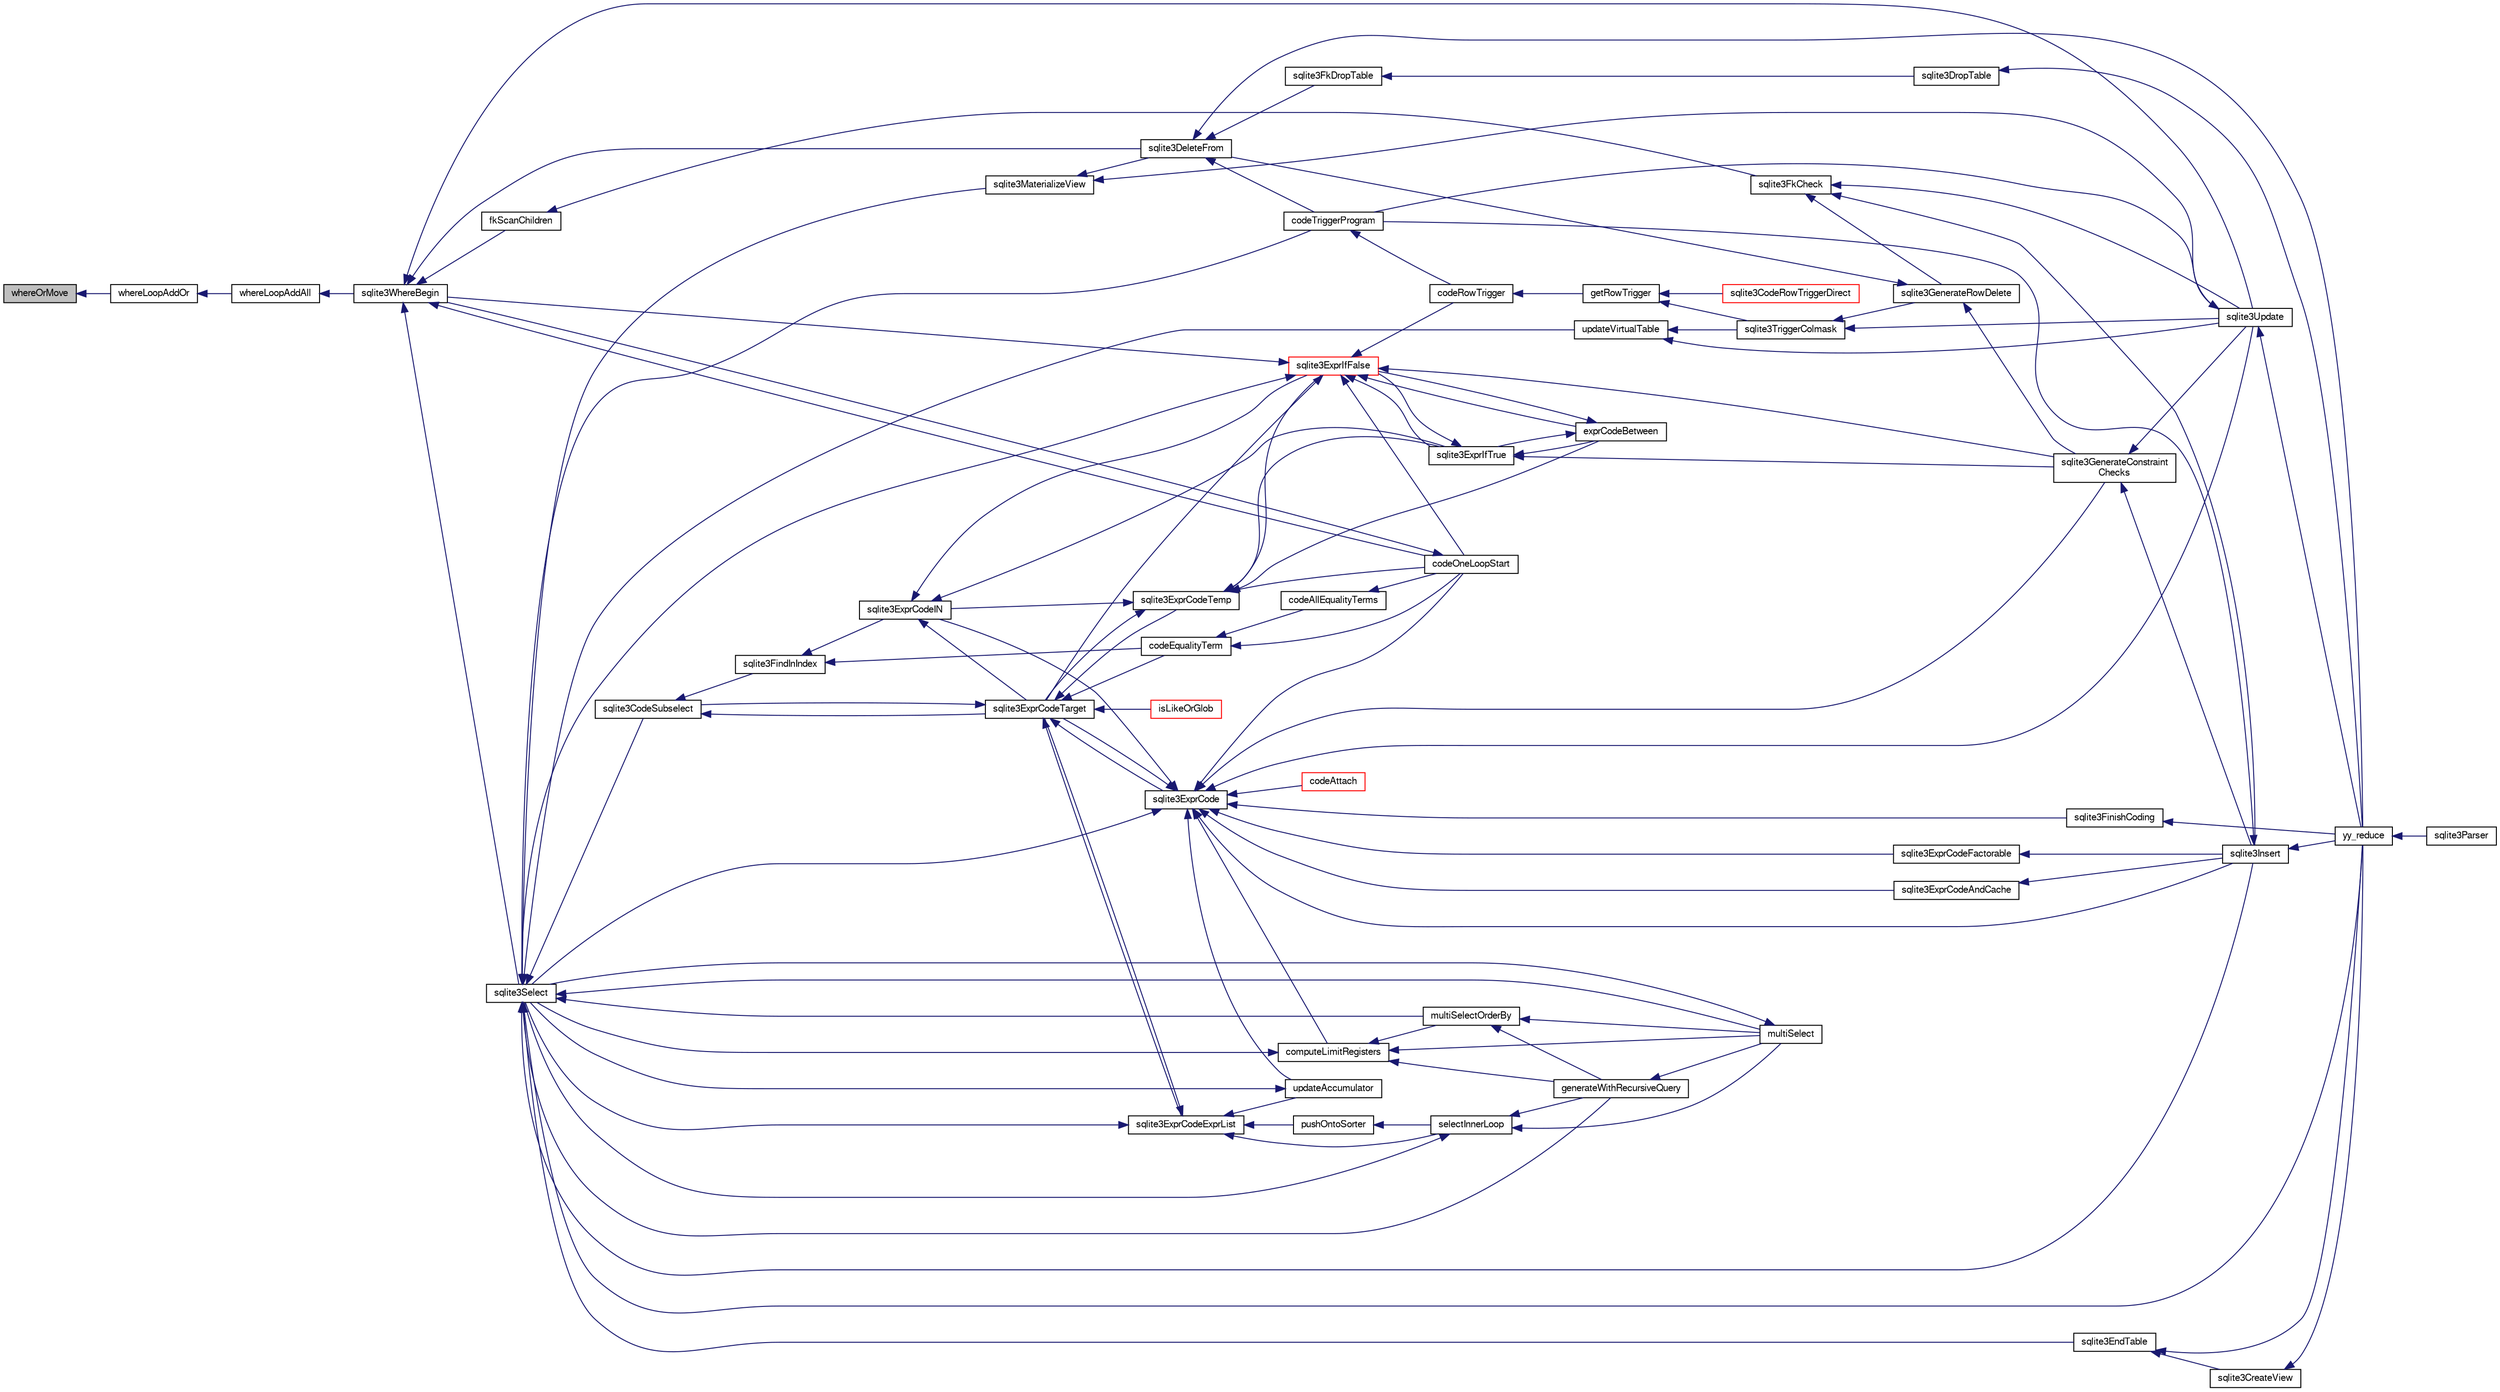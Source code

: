 digraph "whereOrMove"
{
  edge [fontname="FreeSans",fontsize="10",labelfontname="FreeSans",labelfontsize="10"];
  node [fontname="FreeSans",fontsize="10",shape=record];
  rankdir="LR";
  Node916267 [label="whereOrMove",height=0.2,width=0.4,color="black", fillcolor="grey75", style="filled", fontcolor="black"];
  Node916267 -> Node916268 [dir="back",color="midnightblue",fontsize="10",style="solid",fontname="FreeSans"];
  Node916268 [label="whereLoopAddOr",height=0.2,width=0.4,color="black", fillcolor="white", style="filled",URL="$sqlite3_8c.html#a97235f1da77b1e3f85d7132c9229234c"];
  Node916268 -> Node916269 [dir="back",color="midnightblue",fontsize="10",style="solid",fontname="FreeSans"];
  Node916269 [label="whereLoopAddAll",height=0.2,width=0.4,color="black", fillcolor="white", style="filled",URL="$sqlite3_8c.html#a861eb511463c5b852550018fee710f53"];
  Node916269 -> Node916270 [dir="back",color="midnightblue",fontsize="10",style="solid",fontname="FreeSans"];
  Node916270 [label="sqlite3WhereBegin",height=0.2,width=0.4,color="black", fillcolor="white", style="filled",URL="$sqlite3_8c.html#acad049f5c9a96a8118cffd5e5ce89f7c"];
  Node916270 -> Node916271 [dir="back",color="midnightblue",fontsize="10",style="solid",fontname="FreeSans"];
  Node916271 [label="sqlite3DeleteFrom",height=0.2,width=0.4,color="black", fillcolor="white", style="filled",URL="$sqlite3_8c.html#ab9b4b45349188b49eabb23f94608a091"];
  Node916271 -> Node916272 [dir="back",color="midnightblue",fontsize="10",style="solid",fontname="FreeSans"];
  Node916272 [label="sqlite3FkDropTable",height=0.2,width=0.4,color="black", fillcolor="white", style="filled",URL="$sqlite3_8c.html#a1218c6fc74e89152ceaa4760e82f5ef9"];
  Node916272 -> Node916273 [dir="back",color="midnightblue",fontsize="10",style="solid",fontname="FreeSans"];
  Node916273 [label="sqlite3DropTable",height=0.2,width=0.4,color="black", fillcolor="white", style="filled",URL="$sqlite3_8c.html#a5534f77364b5568783c0e50db3c9defb"];
  Node916273 -> Node916274 [dir="back",color="midnightblue",fontsize="10",style="solid",fontname="FreeSans"];
  Node916274 [label="yy_reduce",height=0.2,width=0.4,color="black", fillcolor="white", style="filled",URL="$sqlite3_8c.html#a7c419a9b25711c666a9a2449ef377f14"];
  Node916274 -> Node916275 [dir="back",color="midnightblue",fontsize="10",style="solid",fontname="FreeSans"];
  Node916275 [label="sqlite3Parser",height=0.2,width=0.4,color="black", fillcolor="white", style="filled",URL="$sqlite3_8c.html#a0327d71a5fabe0b6a343d78a2602e72a"];
  Node916271 -> Node916276 [dir="back",color="midnightblue",fontsize="10",style="solid",fontname="FreeSans"];
  Node916276 [label="codeTriggerProgram",height=0.2,width=0.4,color="black", fillcolor="white", style="filled",URL="$sqlite3_8c.html#a120801f59d9281d201d2ff4b2606836e"];
  Node916276 -> Node916277 [dir="back",color="midnightblue",fontsize="10",style="solid",fontname="FreeSans"];
  Node916277 [label="codeRowTrigger",height=0.2,width=0.4,color="black", fillcolor="white", style="filled",URL="$sqlite3_8c.html#a463cea5aaaf388b560b206570a0022fc"];
  Node916277 -> Node916278 [dir="back",color="midnightblue",fontsize="10",style="solid",fontname="FreeSans"];
  Node916278 [label="getRowTrigger",height=0.2,width=0.4,color="black", fillcolor="white", style="filled",URL="$sqlite3_8c.html#a69626ef20b540d1a2b19cf56f3f45689"];
  Node916278 -> Node916279 [dir="back",color="midnightblue",fontsize="10",style="solid",fontname="FreeSans"];
  Node916279 [label="sqlite3CodeRowTriggerDirect",height=0.2,width=0.4,color="red", fillcolor="white", style="filled",URL="$sqlite3_8c.html#ad92829f9001bcf89a0299dad5a48acd4"];
  Node916278 -> Node916286 [dir="back",color="midnightblue",fontsize="10",style="solid",fontname="FreeSans"];
  Node916286 [label="sqlite3TriggerColmask",height=0.2,width=0.4,color="black", fillcolor="white", style="filled",URL="$sqlite3_8c.html#acace8e99e37ae5e84ea03c65e820c540"];
  Node916286 -> Node916281 [dir="back",color="midnightblue",fontsize="10",style="solid",fontname="FreeSans"];
  Node916281 [label="sqlite3GenerateRowDelete",height=0.2,width=0.4,color="black", fillcolor="white", style="filled",URL="$sqlite3_8c.html#a2c76cbf3027fc18fdbb8cb4cd96b77d9"];
  Node916281 -> Node916271 [dir="back",color="midnightblue",fontsize="10",style="solid",fontname="FreeSans"];
  Node916281 -> Node916282 [dir="back",color="midnightblue",fontsize="10",style="solid",fontname="FreeSans"];
  Node916282 [label="sqlite3GenerateConstraint\lChecks",height=0.2,width=0.4,color="black", fillcolor="white", style="filled",URL="$sqlite3_8c.html#aef639c1e6a0c0a67ca6e7690ad931bd2"];
  Node916282 -> Node916283 [dir="back",color="midnightblue",fontsize="10",style="solid",fontname="FreeSans"];
  Node916283 [label="sqlite3Insert",height=0.2,width=0.4,color="black", fillcolor="white", style="filled",URL="$sqlite3_8c.html#a5b17c9c2000bae6bdff8e6be48d7dc2b"];
  Node916283 -> Node916276 [dir="back",color="midnightblue",fontsize="10",style="solid",fontname="FreeSans"];
  Node916283 -> Node916274 [dir="back",color="midnightblue",fontsize="10",style="solid",fontname="FreeSans"];
  Node916282 -> Node916284 [dir="back",color="midnightblue",fontsize="10",style="solid",fontname="FreeSans"];
  Node916284 [label="sqlite3Update",height=0.2,width=0.4,color="black", fillcolor="white", style="filled",URL="$sqlite3_8c.html#ac5aa67c46e8cc8174566fabe6809fafa"];
  Node916284 -> Node916276 [dir="back",color="midnightblue",fontsize="10",style="solid",fontname="FreeSans"];
  Node916284 -> Node916274 [dir="back",color="midnightblue",fontsize="10",style="solid",fontname="FreeSans"];
  Node916286 -> Node916284 [dir="back",color="midnightblue",fontsize="10",style="solid",fontname="FreeSans"];
  Node916271 -> Node916274 [dir="back",color="midnightblue",fontsize="10",style="solid",fontname="FreeSans"];
  Node916270 -> Node916287 [dir="back",color="midnightblue",fontsize="10",style="solid",fontname="FreeSans"];
  Node916287 [label="fkScanChildren",height=0.2,width=0.4,color="black", fillcolor="white", style="filled",URL="$sqlite3_8c.html#a67c9dcb484336b3155e7a82a037d4691"];
  Node916287 -> Node916288 [dir="back",color="midnightblue",fontsize="10",style="solid",fontname="FreeSans"];
  Node916288 [label="sqlite3FkCheck",height=0.2,width=0.4,color="black", fillcolor="white", style="filled",URL="$sqlite3_8c.html#aa38fb76c7d6f48f19772877a41703b92"];
  Node916288 -> Node916281 [dir="back",color="midnightblue",fontsize="10",style="solid",fontname="FreeSans"];
  Node916288 -> Node916283 [dir="back",color="midnightblue",fontsize="10",style="solid",fontname="FreeSans"];
  Node916288 -> Node916284 [dir="back",color="midnightblue",fontsize="10",style="solid",fontname="FreeSans"];
  Node916270 -> Node916289 [dir="back",color="midnightblue",fontsize="10",style="solid",fontname="FreeSans"];
  Node916289 [label="sqlite3Select",height=0.2,width=0.4,color="black", fillcolor="white", style="filled",URL="$sqlite3_8c.html#a2465ee8c956209ba4b272477b7c21a45"];
  Node916289 -> Node916290 [dir="back",color="midnightblue",fontsize="10",style="solid",fontname="FreeSans"];
  Node916290 [label="sqlite3CodeSubselect",height=0.2,width=0.4,color="black", fillcolor="white", style="filled",URL="$sqlite3_8c.html#aa69b46d2204a1d1b110107a1be12ee0c"];
  Node916290 -> Node916291 [dir="back",color="midnightblue",fontsize="10",style="solid",fontname="FreeSans"];
  Node916291 [label="sqlite3FindInIndex",height=0.2,width=0.4,color="black", fillcolor="white", style="filled",URL="$sqlite3_8c.html#af7d8c56ab0231f44bb5f87b3fafeffb2"];
  Node916291 -> Node916292 [dir="back",color="midnightblue",fontsize="10",style="solid",fontname="FreeSans"];
  Node916292 [label="sqlite3ExprCodeIN",height=0.2,width=0.4,color="black", fillcolor="white", style="filled",URL="$sqlite3_8c.html#ad9cf4f5b5ffb90c24a4a0900c8626193"];
  Node916292 -> Node916293 [dir="back",color="midnightblue",fontsize="10",style="solid",fontname="FreeSans"];
  Node916293 [label="sqlite3ExprCodeTarget",height=0.2,width=0.4,color="black", fillcolor="white", style="filled",URL="$sqlite3_8c.html#a4f308397a0a3ed299ed31aaa1ae2a293"];
  Node916293 -> Node916290 [dir="back",color="midnightblue",fontsize="10",style="solid",fontname="FreeSans"];
  Node916293 -> Node916294 [dir="back",color="midnightblue",fontsize="10",style="solid",fontname="FreeSans"];
  Node916294 [label="sqlite3ExprCodeTemp",height=0.2,width=0.4,color="black", fillcolor="white", style="filled",URL="$sqlite3_8c.html#a3bc5c1ccb3c5851847e2aeb4a84ae1fc"];
  Node916294 -> Node916292 [dir="back",color="midnightblue",fontsize="10",style="solid",fontname="FreeSans"];
  Node916294 -> Node916293 [dir="back",color="midnightblue",fontsize="10",style="solid",fontname="FreeSans"];
  Node916294 -> Node916295 [dir="back",color="midnightblue",fontsize="10",style="solid",fontname="FreeSans"];
  Node916295 [label="exprCodeBetween",height=0.2,width=0.4,color="black", fillcolor="white", style="filled",URL="$sqlite3_8c.html#abd053493214542bca8f406f42145d173"];
  Node916295 -> Node916296 [dir="back",color="midnightblue",fontsize="10",style="solid",fontname="FreeSans"];
  Node916296 [label="sqlite3ExprIfTrue",height=0.2,width=0.4,color="black", fillcolor="white", style="filled",URL="$sqlite3_8c.html#ad93a55237c23e1b743ab1f59df1a1444"];
  Node916296 -> Node916295 [dir="back",color="midnightblue",fontsize="10",style="solid",fontname="FreeSans"];
  Node916296 -> Node916297 [dir="back",color="midnightblue",fontsize="10",style="solid",fontname="FreeSans"];
  Node916297 [label="sqlite3ExprIfFalse",height=0.2,width=0.4,color="red", fillcolor="white", style="filled",URL="$sqlite3_8c.html#af97ecccb5d56e321e118414b08f65b71"];
  Node916297 -> Node916293 [dir="back",color="midnightblue",fontsize="10",style="solid",fontname="FreeSans"];
  Node916297 -> Node916295 [dir="back",color="midnightblue",fontsize="10",style="solid",fontname="FreeSans"];
  Node916297 -> Node916296 [dir="back",color="midnightblue",fontsize="10",style="solid",fontname="FreeSans"];
  Node916297 -> Node916282 [dir="back",color="midnightblue",fontsize="10",style="solid",fontname="FreeSans"];
  Node916297 -> Node916289 [dir="back",color="midnightblue",fontsize="10",style="solid",fontname="FreeSans"];
  Node916297 -> Node916277 [dir="back",color="midnightblue",fontsize="10",style="solid",fontname="FreeSans"];
  Node916297 -> Node916311 [dir="back",color="midnightblue",fontsize="10",style="solid",fontname="FreeSans"];
  Node916311 [label="codeOneLoopStart",height=0.2,width=0.4,color="black", fillcolor="white", style="filled",URL="$sqlite3_8c.html#aa868875120b151c169cc79139ed6e008"];
  Node916311 -> Node916270 [dir="back",color="midnightblue",fontsize="10",style="solid",fontname="FreeSans"];
  Node916297 -> Node916270 [dir="back",color="midnightblue",fontsize="10",style="solid",fontname="FreeSans"];
  Node916296 -> Node916282 [dir="back",color="midnightblue",fontsize="10",style="solid",fontname="FreeSans"];
  Node916295 -> Node916297 [dir="back",color="midnightblue",fontsize="10",style="solid",fontname="FreeSans"];
  Node916294 -> Node916296 [dir="back",color="midnightblue",fontsize="10",style="solid",fontname="FreeSans"];
  Node916294 -> Node916297 [dir="back",color="midnightblue",fontsize="10",style="solid",fontname="FreeSans"];
  Node916294 -> Node916311 [dir="back",color="midnightblue",fontsize="10",style="solid",fontname="FreeSans"];
  Node916293 -> Node916312 [dir="back",color="midnightblue",fontsize="10",style="solid",fontname="FreeSans"];
  Node916312 [label="sqlite3ExprCode",height=0.2,width=0.4,color="black", fillcolor="white", style="filled",URL="$sqlite3_8c.html#a75f270fb0b111b86924cca4ea507b417"];
  Node916312 -> Node916292 [dir="back",color="midnightblue",fontsize="10",style="solid",fontname="FreeSans"];
  Node916312 -> Node916293 [dir="back",color="midnightblue",fontsize="10",style="solid",fontname="FreeSans"];
  Node916312 -> Node916313 [dir="back",color="midnightblue",fontsize="10",style="solid",fontname="FreeSans"];
  Node916313 [label="sqlite3ExprCodeFactorable",height=0.2,width=0.4,color="black", fillcolor="white", style="filled",URL="$sqlite3_8c.html#a843f7fd58eec5a683c1fd8435fcd1e84"];
  Node916313 -> Node916283 [dir="back",color="midnightblue",fontsize="10",style="solid",fontname="FreeSans"];
  Node916312 -> Node916314 [dir="back",color="midnightblue",fontsize="10",style="solid",fontname="FreeSans"];
  Node916314 [label="sqlite3ExprCodeAndCache",height=0.2,width=0.4,color="black", fillcolor="white", style="filled",URL="$sqlite3_8c.html#ae3e46527d9b7fc9cb9236d21a5e6b1d8"];
  Node916314 -> Node916283 [dir="back",color="midnightblue",fontsize="10",style="solid",fontname="FreeSans"];
  Node916312 -> Node916315 [dir="back",color="midnightblue",fontsize="10",style="solid",fontname="FreeSans"];
  Node916315 [label="codeAttach",height=0.2,width=0.4,color="red", fillcolor="white", style="filled",URL="$sqlite3_8c.html#ade4e9e30d828a19c191fdcb098676d5b"];
  Node916312 -> Node916318 [dir="back",color="midnightblue",fontsize="10",style="solid",fontname="FreeSans"];
  Node916318 [label="sqlite3FinishCoding",height=0.2,width=0.4,color="black", fillcolor="white", style="filled",URL="$sqlite3_8c.html#a651bc5b446c276c092705856d995b278"];
  Node916318 -> Node916274 [dir="back",color="midnightblue",fontsize="10",style="solid",fontname="FreeSans"];
  Node916312 -> Node916283 [dir="back",color="midnightblue",fontsize="10",style="solid",fontname="FreeSans"];
  Node916312 -> Node916282 [dir="back",color="midnightblue",fontsize="10",style="solid",fontname="FreeSans"];
  Node916312 -> Node916319 [dir="back",color="midnightblue",fontsize="10",style="solid",fontname="FreeSans"];
  Node916319 [label="computeLimitRegisters",height=0.2,width=0.4,color="black", fillcolor="white", style="filled",URL="$sqlite3_8c.html#ae9d37055e4905929b6f6cda5461e2f37"];
  Node916319 -> Node916320 [dir="back",color="midnightblue",fontsize="10",style="solid",fontname="FreeSans"];
  Node916320 [label="generateWithRecursiveQuery",height=0.2,width=0.4,color="black", fillcolor="white", style="filled",URL="$sqlite3_8c.html#ade2c3663fa9c3b9676507984b9483942"];
  Node916320 -> Node916321 [dir="back",color="midnightblue",fontsize="10",style="solid",fontname="FreeSans"];
  Node916321 [label="multiSelect",height=0.2,width=0.4,color="black", fillcolor="white", style="filled",URL="$sqlite3_8c.html#a6456c61f3d9b2389738753cedfa24fa7"];
  Node916321 -> Node916289 [dir="back",color="midnightblue",fontsize="10",style="solid",fontname="FreeSans"];
  Node916319 -> Node916321 [dir="back",color="midnightblue",fontsize="10",style="solid",fontname="FreeSans"];
  Node916319 -> Node916322 [dir="back",color="midnightblue",fontsize="10",style="solid",fontname="FreeSans"];
  Node916322 [label="multiSelectOrderBy",height=0.2,width=0.4,color="black", fillcolor="white", style="filled",URL="$sqlite3_8c.html#afcdb8488c6f4dfdadaf9f04bca35b808"];
  Node916322 -> Node916320 [dir="back",color="midnightblue",fontsize="10",style="solid",fontname="FreeSans"];
  Node916322 -> Node916321 [dir="back",color="midnightblue",fontsize="10",style="solid",fontname="FreeSans"];
  Node916319 -> Node916289 [dir="back",color="midnightblue",fontsize="10",style="solid",fontname="FreeSans"];
  Node916312 -> Node916323 [dir="back",color="midnightblue",fontsize="10",style="solid",fontname="FreeSans"];
  Node916323 [label="updateAccumulator",height=0.2,width=0.4,color="black", fillcolor="white", style="filled",URL="$sqlite3_8c.html#a1681660dd3ecd50c8727d6e56a537bd9"];
  Node916323 -> Node916289 [dir="back",color="midnightblue",fontsize="10",style="solid",fontname="FreeSans"];
  Node916312 -> Node916289 [dir="back",color="midnightblue",fontsize="10",style="solid",fontname="FreeSans"];
  Node916312 -> Node916284 [dir="back",color="midnightblue",fontsize="10",style="solid",fontname="FreeSans"];
  Node916312 -> Node916311 [dir="back",color="midnightblue",fontsize="10",style="solid",fontname="FreeSans"];
  Node916293 -> Node916324 [dir="back",color="midnightblue",fontsize="10",style="solid",fontname="FreeSans"];
  Node916324 [label="sqlite3ExprCodeExprList",height=0.2,width=0.4,color="black", fillcolor="white", style="filled",URL="$sqlite3_8c.html#a05b2b3dc3de7565de24eb3a2ff4e9566"];
  Node916324 -> Node916293 [dir="back",color="midnightblue",fontsize="10",style="solid",fontname="FreeSans"];
  Node916324 -> Node916325 [dir="back",color="midnightblue",fontsize="10",style="solid",fontname="FreeSans"];
  Node916325 [label="pushOntoSorter",height=0.2,width=0.4,color="black", fillcolor="white", style="filled",URL="$sqlite3_8c.html#a4555397beb584a386e7739cf022a6651"];
  Node916325 -> Node916326 [dir="back",color="midnightblue",fontsize="10",style="solid",fontname="FreeSans"];
  Node916326 [label="selectInnerLoop",height=0.2,width=0.4,color="black", fillcolor="white", style="filled",URL="$sqlite3_8c.html#ababe0933661ebe67eb0e6074bb1fd411"];
  Node916326 -> Node916320 [dir="back",color="midnightblue",fontsize="10",style="solid",fontname="FreeSans"];
  Node916326 -> Node916321 [dir="back",color="midnightblue",fontsize="10",style="solid",fontname="FreeSans"];
  Node916326 -> Node916289 [dir="back",color="midnightblue",fontsize="10",style="solid",fontname="FreeSans"];
  Node916324 -> Node916326 [dir="back",color="midnightblue",fontsize="10",style="solid",fontname="FreeSans"];
  Node916324 -> Node916323 [dir="back",color="midnightblue",fontsize="10",style="solid",fontname="FreeSans"];
  Node916324 -> Node916289 [dir="back",color="midnightblue",fontsize="10",style="solid",fontname="FreeSans"];
  Node916293 -> Node916327 [dir="back",color="midnightblue",fontsize="10",style="solid",fontname="FreeSans"];
  Node916327 [label="isLikeOrGlob",height=0.2,width=0.4,color="red", fillcolor="white", style="filled",URL="$sqlite3_8c.html#a6c38e495198bf8976f68d1a6ebd74a50"];
  Node916293 -> Node916336 [dir="back",color="midnightblue",fontsize="10",style="solid",fontname="FreeSans"];
  Node916336 [label="codeEqualityTerm",height=0.2,width=0.4,color="black", fillcolor="white", style="filled",URL="$sqlite3_8c.html#ad88a57073f031452c9843e97f15acc47"];
  Node916336 -> Node916337 [dir="back",color="midnightblue",fontsize="10",style="solid",fontname="FreeSans"];
  Node916337 [label="codeAllEqualityTerms",height=0.2,width=0.4,color="black", fillcolor="white", style="filled",URL="$sqlite3_8c.html#a3095598b812500a4efe41bf17cd49381"];
  Node916337 -> Node916311 [dir="back",color="midnightblue",fontsize="10",style="solid",fontname="FreeSans"];
  Node916336 -> Node916311 [dir="back",color="midnightblue",fontsize="10",style="solid",fontname="FreeSans"];
  Node916292 -> Node916296 [dir="back",color="midnightblue",fontsize="10",style="solid",fontname="FreeSans"];
  Node916292 -> Node916297 [dir="back",color="midnightblue",fontsize="10",style="solid",fontname="FreeSans"];
  Node916291 -> Node916336 [dir="back",color="midnightblue",fontsize="10",style="solid",fontname="FreeSans"];
  Node916290 -> Node916293 [dir="back",color="midnightblue",fontsize="10",style="solid",fontname="FreeSans"];
  Node916289 -> Node916303 [dir="back",color="midnightblue",fontsize="10",style="solid",fontname="FreeSans"];
  Node916303 [label="sqlite3EndTable",height=0.2,width=0.4,color="black", fillcolor="white", style="filled",URL="$sqlite3_8c.html#a7b5f2c66c0f0b6f819d970ca389768b0"];
  Node916303 -> Node916304 [dir="back",color="midnightblue",fontsize="10",style="solid",fontname="FreeSans"];
  Node916304 [label="sqlite3CreateView",height=0.2,width=0.4,color="black", fillcolor="white", style="filled",URL="$sqlite3_8c.html#a9d85cb00ff71dee5cd9a019503a6982e"];
  Node916304 -> Node916274 [dir="back",color="midnightblue",fontsize="10",style="solid",fontname="FreeSans"];
  Node916303 -> Node916274 [dir="back",color="midnightblue",fontsize="10",style="solid",fontname="FreeSans"];
  Node916289 -> Node916338 [dir="back",color="midnightblue",fontsize="10",style="solid",fontname="FreeSans"];
  Node916338 [label="sqlite3MaterializeView",height=0.2,width=0.4,color="black", fillcolor="white", style="filled",URL="$sqlite3_8c.html#a4557984b0b75f998fb0c3f231c9b1def"];
  Node916338 -> Node916271 [dir="back",color="midnightblue",fontsize="10",style="solid",fontname="FreeSans"];
  Node916338 -> Node916284 [dir="back",color="midnightblue",fontsize="10",style="solid",fontname="FreeSans"];
  Node916289 -> Node916283 [dir="back",color="midnightblue",fontsize="10",style="solid",fontname="FreeSans"];
  Node916289 -> Node916320 [dir="back",color="midnightblue",fontsize="10",style="solid",fontname="FreeSans"];
  Node916289 -> Node916321 [dir="back",color="midnightblue",fontsize="10",style="solid",fontname="FreeSans"];
  Node916289 -> Node916322 [dir="back",color="midnightblue",fontsize="10",style="solid",fontname="FreeSans"];
  Node916289 -> Node916276 [dir="back",color="midnightblue",fontsize="10",style="solid",fontname="FreeSans"];
  Node916289 -> Node916339 [dir="back",color="midnightblue",fontsize="10",style="solid",fontname="FreeSans"];
  Node916339 [label="updateVirtualTable",height=0.2,width=0.4,color="black", fillcolor="white", style="filled",URL="$sqlite3_8c.html#a740220531db9293c39a2cdd7da3f74e1"];
  Node916339 -> Node916286 [dir="back",color="midnightblue",fontsize="10",style="solid",fontname="FreeSans"];
  Node916339 -> Node916284 [dir="back",color="midnightblue",fontsize="10",style="solid",fontname="FreeSans"];
  Node916289 -> Node916274 [dir="back",color="midnightblue",fontsize="10",style="solid",fontname="FreeSans"];
  Node916270 -> Node916284 [dir="back",color="midnightblue",fontsize="10",style="solid",fontname="FreeSans"];
  Node916270 -> Node916311 [dir="back",color="midnightblue",fontsize="10",style="solid",fontname="FreeSans"];
}
